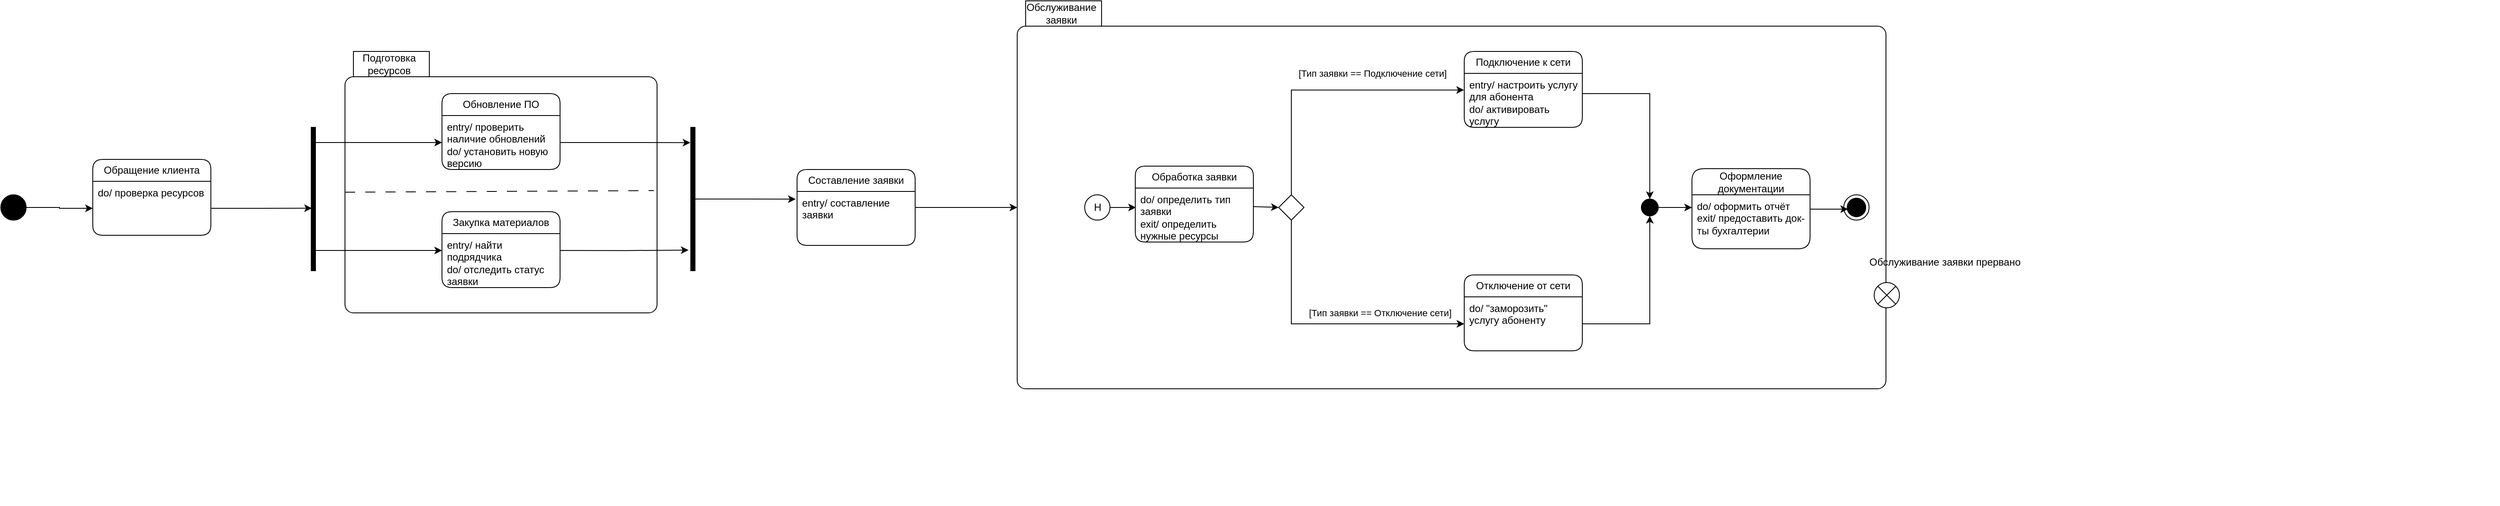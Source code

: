 <mxfile version="26.2.13" pages="2">
  <diagram name="Обслуживание" id="Cx_KuvmdFKSwc8TqTTQT">
    <mxGraphModel dx="6000" dy="1347" grid="0" gridSize="10" guides="1" tooltips="1" connect="1" arrows="1" fold="1" page="1" pageScale="1" pageWidth="3300" pageHeight="4681" math="0" shadow="0">
      <root>
        <mxCell id="0" />
        <mxCell id="1" parent="0" />
        <mxCell id="3_vZ5RSwjk4oFl8BIVlI-1" value="Обслуживание заявки" style="shape=folder;align=center;verticalAlign=middle;fontStyle=0;tabWidth=100;tabHeight=30;tabPosition=left;html=1;boundedLbl=1;labelInHeader=1;rounded=1;absoluteArcSize=1;arcSize=10;whiteSpace=wrap;" parent="1" vertex="1">
          <mxGeometry x="271" y="351" width="1030" height="460" as="geometry" />
        </mxCell>
        <mxCell id="3_vZ5RSwjk4oFl8BIVlI-2" style="edgeStyle=orthogonalEdgeStyle;rounded=0;orthogonalLoop=1;jettySize=auto;html=1;entryX=-0.002;entryY=0.308;entryDx=0;entryDy=0;entryPerimeter=0;" parent="1" source="3_vZ5RSwjk4oFl8BIVlI-6" target="3_vZ5RSwjk4oFl8BIVlI-10" edge="1">
          <mxGeometry relative="1" as="geometry">
            <Array as="points" />
          </mxGeometry>
        </mxCell>
        <mxCell id="3_vZ5RSwjk4oFl8BIVlI-3" value="[Тип заявки == Отключение сети]" style="edgeLabel;html=1;align=center;verticalAlign=middle;resizable=0;points=[];" parent="3_vZ5RSwjk4oFl8BIVlI-2" vertex="1" connectable="0">
          <mxGeometry x="-0.629" relative="1" as="geometry">
            <mxPoint x="105" y="201" as="offset" />
          </mxGeometry>
        </mxCell>
        <mxCell id="3_vZ5RSwjk4oFl8BIVlI-4" style="edgeStyle=orthogonalEdgeStyle;rounded=0;orthogonalLoop=1;jettySize=auto;html=1;entryX=0;entryY=0.5;entryDx=0;entryDy=0;" parent="1" source="3_vZ5RSwjk4oFl8BIVlI-6" target="3_vZ5RSwjk4oFl8BIVlI-12" edge="1">
          <mxGeometry relative="1" as="geometry" />
        </mxCell>
        <mxCell id="3_vZ5RSwjk4oFl8BIVlI-5" value="[Тип заявки == Подключение сети]" style="edgeLabel;html=1;align=center;verticalAlign=middle;resizable=0;points=[];" parent="3_vZ5RSwjk4oFl8BIVlI-4" vertex="1" connectable="0">
          <mxGeometry x="0.395" y="-2" relative="1" as="geometry">
            <mxPoint x="-10" y="-299" as="offset" />
          </mxGeometry>
        </mxCell>
        <mxCell id="3_vZ5RSwjk4oFl8BIVlI-6" value="" style="rhombus;" parent="1" vertex="1">
          <mxGeometry x="581" y="581" width="30" height="30" as="geometry" />
        </mxCell>
        <mxCell id="3_vZ5RSwjk4oFl8BIVlI-7" value="Обработка заявки" style="swimlane;fontStyle=0;childLayout=stackLayout;horizontal=1;startSize=26;fillColor=none;horizontalStack=0;resizeParent=1;resizeParentMax=0;resizeLast=0;collapsible=1;marginBottom=0;whiteSpace=wrap;html=1;rounded=1;" parent="1" vertex="1">
          <mxGeometry x="411" y="547" width="140" height="90" as="geometry">
            <mxRectangle x="610" y="456" width="150" height="30" as="alternateBounds" />
          </mxGeometry>
        </mxCell>
        <mxCell id="3_vZ5RSwjk4oFl8BIVlI-8" value="do/ определить тип заявки&lt;div&gt;exit/ определить нужные ресурсы&lt;/div&gt;" style="text;strokeColor=none;fillColor=none;align=left;verticalAlign=top;spacingLeft=4;spacingRight=4;overflow=hidden;rotatable=0;points=[[0,0.5],[1,0.5]];portConstraint=eastwest;whiteSpace=wrap;html=1;" parent="3_vZ5RSwjk4oFl8BIVlI-7" vertex="1">
          <mxGeometry y="26" width="140" height="64" as="geometry" />
        </mxCell>
        <mxCell id="3_vZ5RSwjk4oFl8BIVlI-9" value="Подключение к сети" style="swimlane;fontStyle=0;childLayout=stackLayout;horizontal=1;startSize=26;fillColor=none;horizontalStack=0;resizeParent=1;resizeParentMax=0;resizeLast=0;collapsible=1;marginBottom=0;whiteSpace=wrap;html=1;rounded=1;" parent="1" vertex="1">
          <mxGeometry x="801" y="411" width="140" height="90" as="geometry" />
        </mxCell>
        <mxCell id="3_vZ5RSwjk4oFl8BIVlI-10" value="&lt;div&gt;entry/ настроить услугу для абонента&lt;/div&gt;do/ активировать услугу" style="text;strokeColor=none;fillColor=none;align=left;verticalAlign=top;spacingLeft=4;spacingRight=4;overflow=hidden;rotatable=0;points=[[0,0.5],[1,0.5]];portConstraint=eastwest;whiteSpace=wrap;html=1;" parent="3_vZ5RSwjk4oFl8BIVlI-9" vertex="1">
          <mxGeometry y="26" width="140" height="64" as="geometry" />
        </mxCell>
        <mxCell id="3_vZ5RSwjk4oFl8BIVlI-11" value="Отключение от сети" style="swimlane;fontStyle=0;childLayout=stackLayout;horizontal=1;startSize=26;fillColor=none;horizontalStack=0;resizeParent=1;resizeParentMax=0;resizeLast=0;collapsible=1;marginBottom=0;whiteSpace=wrap;html=1;rounded=1;" parent="1" vertex="1">
          <mxGeometry x="801" y="676" width="140" height="90" as="geometry" />
        </mxCell>
        <mxCell id="3_vZ5RSwjk4oFl8BIVlI-12" value="&lt;div&gt;&lt;span style=&quot;background-color: initial;&quot;&gt;do/ &quot;заморозить&quot; услугу абоненту&lt;/span&gt;&lt;/div&gt;" style="text;strokeColor=none;fillColor=none;align=left;verticalAlign=top;spacingLeft=4;spacingRight=4;overflow=hidden;rotatable=0;points=[[0,0.5],[1,0.5]];portConstraint=eastwest;whiteSpace=wrap;html=1;" parent="3_vZ5RSwjk4oFl8BIVlI-11" vertex="1">
          <mxGeometry y="26" width="140" height="64" as="geometry" />
        </mxCell>
        <mxCell id="HS6Sisd4CZpcxbGxbj4c-3" style="edgeStyle=orthogonalEdgeStyle;rounded=0;orthogonalLoop=1;jettySize=auto;html=1;entryX=0;entryY=0.5;entryDx=0;entryDy=0;" parent="1" source="3_vZ5RSwjk4oFl8BIVlI-14" target="HS6Sisd4CZpcxbGxbj4c-2" edge="1">
          <mxGeometry relative="1" as="geometry" />
        </mxCell>
        <mxCell id="3_vZ5RSwjk4oFl8BIVlI-14" value="" style="ellipse;fillColor=strokeColor;html=1;" parent="1" vertex="1">
          <mxGeometry x="-934" y="581" width="30" height="30" as="geometry" />
        </mxCell>
        <mxCell id="3_vZ5RSwjk4oFl8BIVlI-15" value="" style="edgeStyle=orthogonalEdgeStyle;rounded=0;orthogonalLoop=1;jettySize=auto;html=1;" parent="1" source="3_vZ5RSwjk4oFl8BIVlI-16" target="3_vZ5RSwjk4oFl8BIVlI-19" edge="1">
          <mxGeometry relative="1" as="geometry">
            <Array as="points">
              <mxPoint x="1071" y="596" />
              <mxPoint x="1071" y="596" />
            </Array>
          </mxGeometry>
        </mxCell>
        <mxCell id="3_vZ5RSwjk4oFl8BIVlI-16" value="" style="ellipse;fillColor=strokeColor;html=1;" parent="1" vertex="1">
          <mxGeometry x="1011" y="586" width="20" height="20" as="geometry" />
        </mxCell>
        <mxCell id="3_vZ5RSwjk4oFl8BIVlI-17" style="edgeStyle=orthogonalEdgeStyle;rounded=0;orthogonalLoop=1;jettySize=auto;html=1;entryX=0.5;entryY=0;entryDx=0;entryDy=0;exitX=1;exitY=0.5;exitDx=0;exitDy=0;" parent="1" source="3_vZ5RSwjk4oFl8BIVlI-10" target="3_vZ5RSwjk4oFl8BIVlI-16" edge="1">
          <mxGeometry relative="1" as="geometry">
            <Array as="points">
              <mxPoint x="941" y="461" />
              <mxPoint x="1021" y="461" />
            </Array>
          </mxGeometry>
        </mxCell>
        <mxCell id="3_vZ5RSwjk4oFl8BIVlI-18" value="Оформление документации" style="swimlane;fontStyle=0;childLayout=stackLayout;horizontal=1;startSize=31;fillColor=none;horizontalStack=0;resizeParent=1;resizeParentMax=0;resizeLast=0;collapsible=1;marginBottom=0;whiteSpace=wrap;html=1;rounded=1;" parent="1" vertex="1">
          <mxGeometry x="1071" y="550" width="140" height="95" as="geometry" />
        </mxCell>
        <mxCell id="3_vZ5RSwjk4oFl8BIVlI-19" value="do/ оформить отчёт&lt;div&gt;exit/ предоставить док-ты бухгалтерии&lt;/div&gt;" style="text;strokeColor=none;fillColor=none;align=left;verticalAlign=top;spacingLeft=4;spacingRight=4;overflow=hidden;rotatable=0;points=[[0,0.5],[1,0.5]];portConstraint=eastwest;whiteSpace=wrap;html=1;" parent="3_vZ5RSwjk4oFl8BIVlI-18" vertex="1">
          <mxGeometry y="31" width="140" height="64" as="geometry" />
        </mxCell>
        <mxCell id="3_vZ5RSwjk4oFl8BIVlI-20" value="" style="ellipse;html=1;shape=endState;fillColor=strokeColor;" parent="1" vertex="1">
          <mxGeometry x="1251" y="581" width="30" height="30" as="geometry" />
        </mxCell>
        <mxCell id="3_vZ5RSwjk4oFl8BIVlI-21" value="" style="group" parent="1" vertex="1" connectable="0">
          <mxGeometry x="1503" y="511" width="525" height="438" as="geometry" />
        </mxCell>
        <mxCell id="3_vZ5RSwjk4oFl8BIVlI-34" value="&lt;span style=&quot;text-wrap: nowrap;&quot;&gt;Обслуживание заявки прервано&lt;/span&gt;" style="text;html=1;align=center;verticalAlign=middle;whiteSpace=wrap;rounded=0;" parent="3_vZ5RSwjk4oFl8BIVlI-21" vertex="1">
          <mxGeometry x="-162" y="135" width="60" height="30" as="geometry" />
        </mxCell>
        <mxCell id="3_vZ5RSwjk4oFl8BIVlI-37" value="" style="shape=sumEllipse;perimeter=ellipsePerimeter;html=1;backgroundOutline=1;" parent="1" vertex="1">
          <mxGeometry x="1287" y="685" width="30" height="30" as="geometry" />
        </mxCell>
        <mxCell id="3_vZ5RSwjk4oFl8BIVlI-38" value="" style="edgeStyle=orthogonalEdgeStyle;rounded=0;orthogonalLoop=1;jettySize=auto;html=1;" parent="1" target="3_vZ5RSwjk4oFl8BIVlI-6" edge="1">
          <mxGeometry relative="1" as="geometry">
            <mxPoint x="551" y="595.059" as="sourcePoint" />
          </mxGeometry>
        </mxCell>
        <mxCell id="3_vZ5RSwjk4oFl8BIVlI-40" value="H" style="ellipse;html=1;" parent="1" vertex="1">
          <mxGeometry x="351" y="581" width="30" height="30" as="geometry" />
        </mxCell>
        <mxCell id="3_vZ5RSwjk4oFl8BIVlI-41" style="edgeStyle=orthogonalEdgeStyle;rounded=0;orthogonalLoop=1;jettySize=auto;html=1;exitX=1;exitY=0.5;exitDx=0;exitDy=0;entryX=0.169;entryY=0.568;entryDx=0;entryDy=0;entryPerimeter=0;" parent="1" source="3_vZ5RSwjk4oFl8BIVlI-19" target="3_vZ5RSwjk4oFl8BIVlI-20" edge="1">
          <mxGeometry relative="1" as="geometry">
            <Array as="points">
              <mxPoint x="1211" y="598" />
            </Array>
          </mxGeometry>
        </mxCell>
        <mxCell id="3_vZ5RSwjk4oFl8BIVlI-42" style="edgeStyle=orthogonalEdgeStyle;rounded=0;orthogonalLoop=1;jettySize=auto;html=1;exitX=1;exitY=0.5;exitDx=0;exitDy=0;entryX=0.005;entryY=0.344;entryDx=0;entryDy=0;entryPerimeter=0;" parent="1" source="3_vZ5RSwjk4oFl8BIVlI-40" target="3_vZ5RSwjk4oFl8BIVlI-8" edge="1">
          <mxGeometry relative="1" as="geometry" />
        </mxCell>
        <mxCell id="3_vZ5RSwjk4oFl8BIVlI-43" style="edgeStyle=orthogonalEdgeStyle;rounded=0;orthogonalLoop=1;jettySize=auto;html=1;exitX=1;exitY=0.5;exitDx=0;exitDy=0;entryX=0.5;entryY=1;entryDx=0;entryDy=0;" parent="1" source="3_vZ5RSwjk4oFl8BIVlI-12" target="3_vZ5RSwjk4oFl8BIVlI-16" edge="1">
          <mxGeometry relative="1" as="geometry" />
        </mxCell>
        <mxCell id="HS6Sisd4CZpcxbGxbj4c-1" value="Обращение клиента" style="swimlane;fontStyle=0;childLayout=stackLayout;horizontal=1;startSize=26;fillColor=none;horizontalStack=0;resizeParent=1;resizeParentMax=0;resizeLast=0;collapsible=1;marginBottom=0;whiteSpace=wrap;html=1;rounded=1;" parent="1" vertex="1">
          <mxGeometry x="-825" y="539" width="140" height="90" as="geometry" />
        </mxCell>
        <mxCell id="HS6Sisd4CZpcxbGxbj4c-2" value="&lt;div&gt;&lt;span style=&quot;background-color: transparent; color: light-dark(rgb(0, 0, 0), rgb(255, 255, 255));&quot;&gt;do/ проверка ресурсов&lt;/span&gt;&lt;/div&gt;" style="text;strokeColor=none;fillColor=none;align=left;verticalAlign=top;spacingLeft=4;spacingRight=4;overflow=hidden;rotatable=0;points=[[0,0.5],[1,0.5]];portConstraint=eastwest;whiteSpace=wrap;html=1;" parent="HS6Sisd4CZpcxbGxbj4c-1" vertex="1">
          <mxGeometry y="26" width="140" height="64" as="geometry" />
        </mxCell>
        <mxCell id="xUGLvEKLV2ICD1Qo0MuR-1" value="Подготовка&lt;div&gt;ресурсов&lt;/div&gt;" style="shape=folder;align=center;verticalAlign=middle;fontStyle=0;tabWidth=100;tabHeight=30;tabPosition=left;html=1;boundedLbl=1;labelInHeader=1;rounded=1;absoluteArcSize=1;arcSize=10;whiteSpace=wrap;" parent="1" vertex="1">
          <mxGeometry x="-526" y="411" width="370" height="310" as="geometry" />
        </mxCell>
        <mxCell id="xUGLvEKLV2ICD1Qo0MuR-2" value="Закупка материалов" style="swimlane;fontStyle=0;childLayout=stackLayout;horizontal=1;startSize=26;fillColor=none;horizontalStack=0;resizeParent=1;resizeParentMax=0;resizeLast=0;collapsible=1;marginBottom=0;whiteSpace=wrap;html=1;rounded=1;" parent="1" vertex="1">
          <mxGeometry x="-411" y="601" width="140" height="90" as="geometry" />
        </mxCell>
        <mxCell id="xUGLvEKLV2ICD1Qo0MuR-3" value="&lt;div&gt;entry/ найти подрядчика&lt;/div&gt;do/ отследить статус заявки" style="text;strokeColor=none;fillColor=none;align=left;verticalAlign=top;spacingLeft=4;spacingRight=4;overflow=hidden;rotatable=0;points=[[0,0.5],[1,0.5]];portConstraint=eastwest;whiteSpace=wrap;html=1;" parent="xUGLvEKLV2ICD1Qo0MuR-2" vertex="1">
          <mxGeometry y="26" width="140" height="64" as="geometry" />
        </mxCell>
        <mxCell id="xUGLvEKLV2ICD1Qo0MuR-4" value="Обновление ПО" style="swimlane;fontStyle=0;childLayout=stackLayout;horizontal=1;startSize=26;fillColor=none;horizontalStack=0;resizeParent=1;resizeParentMax=0;resizeLast=0;collapsible=1;marginBottom=0;whiteSpace=wrap;html=1;rounded=1;" parent="1" vertex="1">
          <mxGeometry x="-411" y="461" width="140" height="90" as="geometry" />
        </mxCell>
        <mxCell id="xUGLvEKLV2ICD1Qo0MuR-5" value="entry/ проверить наличие обновлений&lt;div&gt;do/ установить новую версию&lt;/div&gt;" style="text;strokeColor=none;fillColor=none;align=left;verticalAlign=top;spacingLeft=4;spacingRight=4;overflow=hidden;rotatable=0;points=[[0,0.5],[1,0.5]];portConstraint=eastwest;whiteSpace=wrap;html=1;" parent="xUGLvEKLV2ICD1Qo0MuR-4" vertex="1">
          <mxGeometry y="26" width="140" height="64" as="geometry" />
        </mxCell>
        <mxCell id="xUGLvEKLV2ICD1Qo0MuR-6" value="" style="endArrow=none;html=1;rounded=0;entryX=0.99;entryY=0.51;entryDx=0;entryDy=0;exitX=0;exitY=0;exitDx=0;exitDy=117.5;entryPerimeter=0;exitPerimeter=0;dashed=1;dashPattern=12 12;" parent="1" edge="1">
          <mxGeometry width="50" height="50" relative="1" as="geometry">
            <mxPoint x="-526" y="577.9" as="sourcePoint" />
            <mxPoint x="-159.7" y="576.0" as="targetPoint" />
          </mxGeometry>
        </mxCell>
        <mxCell id="xUGLvEKLV2ICD1Qo0MuR-7" style="edgeStyle=orthogonalEdgeStyle;rounded=0;orthogonalLoop=1;jettySize=auto;html=1;entryX=0;entryY=0.5;entryDx=0;entryDy=0;" parent="1" source="xUGLvEKLV2ICD1Qo0MuR-9" target="xUGLvEKLV2ICD1Qo0MuR-5" edge="1">
          <mxGeometry relative="1" as="geometry">
            <Array as="points">
              <mxPoint x="-526" y="519" />
              <mxPoint x="-526" y="519" />
            </Array>
          </mxGeometry>
        </mxCell>
        <mxCell id="xUGLvEKLV2ICD1Qo0MuR-8" style="edgeStyle=orthogonalEdgeStyle;rounded=0;orthogonalLoop=1;jettySize=auto;html=1;entryX=0;entryY=0.5;entryDx=0;entryDy=0;" parent="1" source="xUGLvEKLV2ICD1Qo0MuR-9" edge="1">
          <mxGeometry relative="1" as="geometry">
            <mxPoint x="-411" y="647.0" as="targetPoint" />
            <Array as="points">
              <mxPoint x="-516" y="647" />
              <mxPoint x="-516" y="647" />
            </Array>
          </mxGeometry>
        </mxCell>
        <mxCell id="xUGLvEKLV2ICD1Qo0MuR-9" value="" style="html=1;points=[];perimeter=orthogonalPerimeter;fillColor=strokeColor;" parent="1" vertex="1">
          <mxGeometry x="-566" y="501" width="5" height="170" as="geometry" />
        </mxCell>
        <mxCell id="xUGLvEKLV2ICD1Qo0MuR-10" value="" style="html=1;points=[];perimeter=orthogonalPerimeter;fillColor=strokeColor;" parent="1" vertex="1">
          <mxGeometry x="-116" y="501" width="5" height="170" as="geometry" />
        </mxCell>
        <mxCell id="xUGLvEKLV2ICD1Qo0MuR-11" style="edgeStyle=orthogonalEdgeStyle;rounded=0;orthogonalLoop=1;jettySize=auto;html=1;entryX=-0.109;entryY=0.107;entryDx=0;entryDy=0;entryPerimeter=0;" parent="1" source="xUGLvEKLV2ICD1Qo0MuR-5" target="xUGLvEKLV2ICD1Qo0MuR-10" edge="1">
          <mxGeometry relative="1" as="geometry" />
        </mxCell>
        <mxCell id="xUGLvEKLV2ICD1Qo0MuR-12" style="edgeStyle=orthogonalEdgeStyle;rounded=0;orthogonalLoop=1;jettySize=auto;html=1;entryX=-0.545;entryY=0.856;entryDx=0;entryDy=0;entryPerimeter=0;" parent="1" target="xUGLvEKLV2ICD1Qo0MuR-10" edge="1">
          <mxGeometry relative="1" as="geometry">
            <mxPoint x="-271" y="647.053" as="sourcePoint" />
            <Array as="points">
              <mxPoint x="-193" y="647" />
            </Array>
          </mxGeometry>
        </mxCell>
        <mxCell id="xUGLvEKLV2ICD1Qo0MuR-13" style="edgeStyle=orthogonalEdgeStyle;rounded=0;orthogonalLoop=1;jettySize=auto;html=1;exitX=1;exitY=0.5;exitDx=0;exitDy=0;entryX=0.155;entryY=0.564;entryDx=0;entryDy=0;entryPerimeter=0;" parent="1" source="HS6Sisd4CZpcxbGxbj4c-2" target="xUGLvEKLV2ICD1Qo0MuR-9" edge="1">
          <mxGeometry relative="1" as="geometry" />
        </mxCell>
        <mxCell id="VItcKk74ieylQDbTovLz-1" value="Составление заявки" style="swimlane;fontStyle=0;childLayout=stackLayout;horizontal=1;startSize=26;fillColor=none;horizontalStack=0;resizeParent=1;resizeParentMax=0;resizeLast=0;collapsible=1;marginBottom=0;whiteSpace=wrap;html=1;rounded=1;" vertex="1" parent="1">
          <mxGeometry x="10" y="551" width="140" height="90" as="geometry" />
        </mxCell>
        <mxCell id="VItcKk74ieylQDbTovLz-2" value="&lt;div&gt;&lt;span style=&quot;background-color: transparent; color: light-dark(rgb(0, 0, 0), rgb(255, 255, 255));&quot;&gt;entry/ составление заявки&lt;/span&gt;&lt;/div&gt;" style="text;strokeColor=none;fillColor=none;align=left;verticalAlign=top;spacingLeft=4;spacingRight=4;overflow=hidden;rotatable=0;points=[[0,0.5],[1,0.5]];portConstraint=eastwest;whiteSpace=wrap;html=1;" vertex="1" parent="VItcKk74ieylQDbTovLz-1">
          <mxGeometry y="26" width="140" height="64" as="geometry" />
        </mxCell>
        <mxCell id="VItcKk74ieylQDbTovLz-3" style="edgeStyle=orthogonalEdgeStyle;rounded=0;orthogonalLoop=1;jettySize=auto;html=1;entryX=0;entryY=0;entryDx=0;entryDy=245;entryPerimeter=0;" edge="1" parent="1" source="VItcKk74ieylQDbTovLz-1" target="3_vZ5RSwjk4oFl8BIVlI-1">
          <mxGeometry relative="1" as="geometry" />
        </mxCell>
        <mxCell id="VItcKk74ieylQDbTovLz-4" style="edgeStyle=orthogonalEdgeStyle;rounded=0;orthogonalLoop=1;jettySize=auto;html=1;entryX=-0.012;entryY=0.143;entryDx=0;entryDy=0;entryPerimeter=0;" edge="1" parent="1" source="xUGLvEKLV2ICD1Qo0MuR-10" target="VItcKk74ieylQDbTovLz-2">
          <mxGeometry relative="1" as="geometry" />
        </mxCell>
      </root>
    </mxGraphModel>
  </diagram>
  <diagram id="DyGYh05fFmxFakDT9QLJ" name="запрос на подключение ">
    <mxGraphModel dx="2285" dy="1140" grid="0" gridSize="10" guides="1" tooltips="1" connect="1" arrows="1" fold="1" page="1" pageScale="1" pageWidth="3300" pageHeight="4681" math="0" shadow="0">
      <root>
        <mxCell id="0" />
        <mxCell id="1" parent="0" />
        <mxCell id="G_K5itEXuv4odxjI9YQ4-1" value="Обработка заявки" style="shape=folder;align=center;verticalAlign=middle;fontStyle=0;tabWidth=100;tabHeight=30;tabPosition=left;html=1;boundedLbl=1;labelInHeader=1;rounded=1;absoluteArcSize=1;arcSize=10;whiteSpace=wrap;" parent="1" vertex="1">
          <mxGeometry x="493" y="363" width="250" height="355" as="geometry" />
        </mxCell>
        <mxCell id="G_K5itEXuv4odxjI9YQ4-2" value="Регистрация аккаунта" style="swimlane;fontStyle=0;childLayout=stackLayout;horizontal=1;startSize=26;fillColor=none;horizontalStack=0;resizeParent=1;resizeParentMax=0;resizeLast=0;collapsible=1;marginBottom=0;whiteSpace=wrap;html=1;rounded=1;" parent="1" vertex="1">
          <mxGeometry x="548" y="573" width="140" height="90" as="geometry" />
        </mxCell>
        <mxCell id="G_K5itEXuv4odxjI9YQ4-3" value="entry/ узнать данные клиента&lt;div&gt;do/ создать учётную запись&lt;/div&gt;" style="text;strokeColor=none;fillColor=none;align=left;verticalAlign=top;spacingLeft=4;spacingRight=4;overflow=hidden;rotatable=0;points=[[0,0.5],[1,0.5]];portConstraint=eastwest;whiteSpace=wrap;html=1;" parent="G_K5itEXuv4odxjI9YQ4-2" vertex="1">
          <mxGeometry y="26" width="140" height="64" as="geometry" />
        </mxCell>
        <mxCell id="G_K5itEXuv4odxjI9YQ4-4" value="&lt;div&gt;Выбор тарифного плана&lt;/div&gt;" style="swimlane;fontStyle=0;childLayout=stackLayout;horizontal=1;startSize=30;fillColor=none;horizontalStack=0;resizeParent=1;resizeParentMax=0;resizeLast=0;collapsible=1;marginBottom=0;whiteSpace=wrap;html=1;rounded=1;" parent="1" vertex="1">
          <mxGeometry x="548" y="433" width="140" height="110" as="geometry" />
        </mxCell>
        <mxCell id="G_K5itEXuv4odxjI9YQ4-5" value="entry/ выяснить потребности клиента&lt;div&gt;do/ выбрать тариф подходящий клиенту&lt;br&gt;&lt;div&gt;&lt;br&gt;&lt;/div&gt;&lt;/div&gt;" style="text;strokeColor=none;fillColor=none;align=left;verticalAlign=top;spacingLeft=4;spacingRight=4;overflow=hidden;rotatable=0;points=[[0,0.5],[1,0.5]];portConstraint=eastwest;whiteSpace=wrap;html=1;" parent="G_K5itEXuv4odxjI9YQ4-4" vertex="1">
          <mxGeometry y="30" width="140" height="80" as="geometry" />
        </mxCell>
        <mxCell id="G_K5itEXuv4odxjI9YQ4-6" value="" style="endArrow=none;html=1;rounded=0;entryX=0.995;entryY=0.561;entryDx=0;entryDy=0;exitX=0;exitY=0;exitDx=0;exitDy=117.5;entryPerimeter=0;exitPerimeter=0;dashed=1;dashPattern=12 12;" parent="1" target="G_K5itEXuv4odxjI9YQ4-1" edge="1">
          <mxGeometry width="50" height="50" relative="1" as="geometry">
            <mxPoint x="493" y="563" as="sourcePoint" />
            <mxPoint x="733" y="563" as="targetPoint" />
          </mxGeometry>
        </mxCell>
        <mxCell id="G_K5itEXuv4odxjI9YQ4-7" style="edgeStyle=orthogonalEdgeStyle;rounded=0;orthogonalLoop=1;jettySize=auto;html=1;entryX=-0.005;entryY=0.314;entryDx=0;entryDy=0;entryPerimeter=0;exitX=0.65;exitY=0.104;exitDx=0;exitDy=0;exitPerimeter=0;" parent="1" source="G_K5itEXuv4odxjI9YQ4-9" target="G_K5itEXuv4odxjI9YQ4-5" edge="1">
          <mxGeometry relative="1" as="geometry">
            <Array as="points">
              <mxPoint x="441" y="488" />
            </Array>
            <mxPoint x="448.0" y="505" as="targetPoint" />
            <mxPoint x="448" y="493" as="sourcePoint" />
          </mxGeometry>
        </mxCell>
        <mxCell id="G_K5itEXuv4odxjI9YQ4-8" style="edgeStyle=orthogonalEdgeStyle;rounded=0;orthogonalLoop=1;jettySize=auto;html=1;" parent="1" source="G_K5itEXuv4odxjI9YQ4-9" edge="1">
          <mxGeometry relative="1" as="geometry">
            <mxPoint x="548" y="623" as="targetPoint" />
            <Array as="points">
              <mxPoint x="548" y="623" />
            </Array>
          </mxGeometry>
        </mxCell>
        <mxCell id="G_K5itEXuv4odxjI9YQ4-9" value="" style="html=1;points=[];perimeter=orthogonalPerimeter;fillColor=strokeColor;" parent="1" vertex="1">
          <mxGeometry x="438" y="473" width="5" height="170" as="geometry" />
        </mxCell>
        <mxCell id="G_K5itEXuv4odxjI9YQ4-10" value="" style="html=1;points=[];perimeter=orthogonalPerimeter;fillColor=strokeColor;" parent="1" vertex="1">
          <mxGeometry x="788" y="473" width="5" height="170" as="geometry" />
        </mxCell>
        <mxCell id="G_K5itEXuv4odxjI9YQ4-11" style="edgeStyle=orthogonalEdgeStyle;rounded=0;orthogonalLoop=1;jettySize=auto;html=1;exitX=1;exitY=0.5;exitDx=0;exitDy=0;entryX=-0.544;entryY=0.926;entryDx=0;entryDy=0;entryPerimeter=0;" parent="1" source="G_K5itEXuv4odxjI9YQ4-3" target="G_K5itEXuv4odxjI9YQ4-10" edge="1">
          <mxGeometry relative="1" as="geometry" />
        </mxCell>
        <mxCell id="G_K5itEXuv4odxjI9YQ4-12" style="edgeStyle=orthogonalEdgeStyle;rounded=0;orthogonalLoop=1;jettySize=auto;html=1;" parent="1" source="G_K5itEXuv4odxjI9YQ4-5" edge="1">
          <mxGeometry relative="1" as="geometry">
            <mxPoint x="788" y="503" as="targetPoint" />
            <Array as="points">
              <mxPoint x="788" y="503" />
            </Array>
          </mxGeometry>
        </mxCell>
        <mxCell id="G_K5itEXuv4odxjI9YQ4-15" style="edgeStyle=orthogonalEdgeStyle;rounded=0;orthogonalLoop=1;jettySize=auto;html=1;exitX=0;exitY=0;exitDx=810;exitDy=117.5;exitPerimeter=0;entryX=0;entryY=0.5;entryDx=0;entryDy=0;" parent="1" target="G_K5itEXuv4odxjI9YQ4-38" edge="1">
          <mxGeometry relative="1" as="geometry">
            <Array as="points">
              <mxPoint x="1498.05" y="548.5" />
            </Array>
            <mxPoint x="1498.05" y="554" as="sourcePoint" />
          </mxGeometry>
        </mxCell>
        <mxCell id="G_K5itEXuv4odxjI9YQ4-16" value="Заключение сделки" style="shape=folder;align=center;verticalAlign=middle;fontStyle=0;tabWidth=100;tabHeight=30;tabPosition=left;html=1;boundedLbl=1;labelInHeader=1;rounded=1;absoluteArcSize=1;arcSize=10;whiteSpace=wrap;" parent="1" vertex="1">
          <mxGeometry x="878" y="438" width="620" height="205" as="geometry" />
        </mxCell>
        <mxCell id="G_K5itEXuv4odxjI9YQ4-17" style="edgeStyle=orthogonalEdgeStyle;rounded=0;orthogonalLoop=1;jettySize=auto;html=1;entryX=0;entryY=0;entryDx=0;entryDy=117.5;entryPerimeter=0;" parent="1" source="G_K5itEXuv4odxjI9YQ4-10" target="G_K5itEXuv4odxjI9YQ4-16" edge="1">
          <mxGeometry relative="1" as="geometry">
            <Array as="points">
              <mxPoint x="836" y="556" />
            </Array>
          </mxGeometry>
        </mxCell>
        <mxCell id="G_K5itEXuv4odxjI9YQ4-18" value="&lt;div&gt;Определение&lt;/div&gt;&lt;div&gt;размера оплаты&lt;span style=&quot;color: rgba(0, 0, 0, 0); font-family: monospace; font-size: 0px; text-align: start; text-wrap: nowrap; background-color: initial;&quot;&gt;%3CmxGraphModel%3E%3Croot%3E%3CmxCell%20id%3D%220%22%2F%3E%3CmxCell%20id%3D%221%22%20parent%3D%220%22%2F%3E%3CmxCell%20id%3D%222%22%20value%3D%22%26lt%3Bdiv%26gt%3B%D0%92%D1%8B%D0%B1%D0%BE%D1%80%20%D1%82%D0%B0%D1%80%D0%B8%D1%84%D0%BD%D0%BE%D0%B3%D0%BE%20%D0%BF%D0%BB%D0%B0%D0%BD%D0%B0%26lt%3B%2Fdiv%26gt%3B%22%20style%3D%22swimlane%3BfontStyle%3D0%3BchildLayout%3DstackLayout%3Bhorizontal%3D1%3BstartSize%3D30%3BfillColor%3Dnone%3BhorizontalStack%3D0%3BresizeParent%3D1%3BresizeParentMax%3D0%3BresizeLast%3D0%3Bcollapsible%3D1%3BmarginBottom%3D0%3BwhiteSpace%3Dwrap%3Bhtml%3D1%3Brounded%3D1%3B%22%20vertex%3D%221%22%20parent%3D%221%22%3E%3CmxGeometry%20x%3D%22650%22%20y%3D%22300%22%20width%3D%22140%22%20height%3D%2294%22%20as%3D%22geometry%22%2F%3E%3C%2FmxCell%3E%3CmxCell%20id%3D%223%22%20value%3D%22do%2F%20%D0%B2%D0%B2%D0%B5%D1%81%D1%82%D0%B8%20%D0%B4%D0%B0%D0%BD%D0%BD%D1%8B%D0%B5%20%D0%BA%D0%BB%D0%B8%D0%B5%D0%BD%D1%82%D0%B0%26lt%3Bdiv%26gt%3Bexit%2F%20%D1%81%D0%BE%D0%B7%D0%B4%D0%B0%D1%82%D1%8C%20%D1%83%D1%87%D1%91%D1%82%D0%BD%D1%83%D1%8E%20%D0%B7%D0%B0%D0%BF%D0%B8%D1%81%D1%8C%26lt%3B%2Fdiv%26gt%3B%22%20style%3D%22text%3BstrokeColor%3Dnone%3BfillColor%3Dnone%3Balign%3Dleft%3BverticalAlign%3Dtop%3BspacingLeft%3D4%3BspacingRight%3D4%3Boverflow%3Dhidden%3Brotatable%3D0%3Bpoints%3D%5B%5B0%2C0.5%5D%2C%5B1%2C0.5%5D%5D%3BportConstraint%3Deastwest%3BwhiteSpace%3Dwrap%3Bhtml%3D1%3B%22%20vertex%3D%221%22%20parent%3D%222%22%3E%3CmxGeometry%20y%3D%2230%22%20width%3D%22140%22%20height%3D%2264%22%20as%3D%22geometry%22%2F%3E%3C%2FmxCell%3E%3C%2Froot%3E%3C%2FmxGraphModel%3E&lt;/span&gt;&lt;span style=&quot;color: rgba(0, 0, 0, 0); font-family: monospace; font-size: 0px; text-align: start; text-wrap: nowrap; background-color: initial;&quot;&gt;%3CmxGraphModel%3E%3Croot%3E%3CmxCell%20id%3D%220%22%2F%3E%3CmxCell%20id%3D%221%22%20parent%3D%220%22%2F%3E%3CmxCell%20id%3D%222%22%20value%3D%22%26lt%3Bdiv%26gt%3B%D0%92%D1%8B%D0%B1%D0%BE%D1%80%20%D1%82%D0%B0%D1%80%D0%B8%D1%84%D0%BD%D0%BE%D0%B3%D0%BE%20%D0%BF%D0%BB%D0%B0%D0%BD%D0%B0%26lt%3B%2Fdiv%26gt%3B%22%20style%3D%22swimlane%3BfontStyle%3D0%3BchildLayout%3DstackLayout%3Bhorizontal%3D1%3BstartSize%3D30%3BfillColor%3Dnone%3BhorizontalStack%3D0%3BresizeParent%3D1%3BresizeParentMax%3D0%3BresizeLast%3D0%3Bcollapsible%3D1%3BmarginBottom%3D0%3BwhiteSpace%3Dwrap%3Bhtml%3D1%3Brounded%3D1%3B%22%20vertex%3D%221%22%20parent%3D%221%22%3E%3CmxGeometry%20x%3D%22650%22%20y%3D%22300%22%20width%3D%22140%22%20height%3D%2294%22%20as%3D%22geometry%22%2F%3E%3C%2FmxCell%3E%3CmxCell%20id%3D%223%22%20value%3D%22do%2F%20%D0%B2%D0%B2%D0%B5%D1%81%D1%82%D0%B8%20%D0%B4%D0%B0%D0%BD%D0%BD%D1%8B%D0%B5%20%D0%BA%D0%BB%D0%B8%D0%B5%D0%BD%D1%82%D0%B0%26lt%3Bdiv%26gt%3Bexit%2F%20%D1%81%D0%BE%D0%B7%D0%B4%D0%B0%D1%82%D1%8C%20%D1%83%D1%87%D1%91%D1%82%D0%BD%D1%83%D1%8E%20%D0%B7%D0%B0%D0%BF%D0%B8%D1%81%D1%8C%26lt%3B%2Fdiv%26gt%3B%22%20style%3D%22text%3BstrokeColor%3Dnone%3BfillColor%3Dnone%3Balign%3Dleft%3BverticalAlign%3Dtop%3BspacingLeft%3D4%3BspacingRight%3D4%3Boverflow%3Dhidden%3Brotatable%3D0%3Bpoints%3D%5B%5B0%2C0.5%5D%2C%5B1%2C0.5%5D%5D%3BportConstraint%3Deastwest%3BwhiteSpace%3Dwrap%3Bhtml%3D1%3B%22%20vertex%3D%221%22%20parent%3D%222%22%3E%3CmxGeometry%20y%3D%2230%22%20width%3D%22140%22%20height%3D%2264%22%20as%3D%22geometry%22%2F%3E%3C%2FmxCell%3E%3C%2Froot%3E%3C%2FmxGraphModel%3E&lt;/span&gt;&lt;/div&gt;" style="swimlane;fontStyle=0;childLayout=stackLayout;horizontal=1;startSize=30;fillColor=none;horizontalStack=0;resizeParent=1;resizeParentMax=0;resizeLast=0;collapsible=1;marginBottom=0;whiteSpace=wrap;html=1;rounded=1;" parent="1" vertex="1">
          <mxGeometry x="1028" y="503" width="140" height="94" as="geometry" />
        </mxCell>
        <mxCell id="G_K5itEXuv4odxjI9YQ4-19" value="do/ рассчитать стоимость за период&lt;div&gt;exit/ выбрать оптимальный план&lt;/div&gt;" style="text;strokeColor=none;fillColor=none;align=left;verticalAlign=top;spacingLeft=4;spacingRight=4;overflow=hidden;rotatable=0;points=[[0,0.5],[1,0.5]];portConstraint=eastwest;whiteSpace=wrap;html=1;" parent="G_K5itEXuv4odxjI9YQ4-18" vertex="1">
          <mxGeometry y="30" width="140" height="64" as="geometry" />
        </mxCell>
        <mxCell id="G_K5itEXuv4odxjI9YQ4-20" style="edgeStyle=orthogonalEdgeStyle;rounded=0;orthogonalLoop=1;jettySize=auto;html=1;entryX=0;entryY=0.5;entryDx=0;entryDy=0;" parent="1" source="G_K5itEXuv4odxjI9YQ4-21" target="G_K5itEXuv4odxjI9YQ4-43" edge="1">
          <mxGeometry relative="1" as="geometry" />
        </mxCell>
        <mxCell id="G_K5itEXuv4odxjI9YQ4-21" value="&lt;div&gt;Заключение договора&lt;/div&gt;" style="swimlane;fontStyle=0;childLayout=stackLayout;horizontal=1;startSize=30;fillColor=none;horizontalStack=0;resizeParent=1;resizeParentMax=0;resizeLast=0;collapsible=1;marginBottom=0;whiteSpace=wrap;html=1;rounded=1;" parent="1" vertex="1">
          <mxGeometry x="1268" y="503" width="140" height="94" as="geometry" />
        </mxCell>
        <mxCell id="G_K5itEXuv4odxjI9YQ4-22" value="&lt;div&gt;exit/ получить подпись клиента&lt;/div&gt;" style="text;strokeColor=none;fillColor=none;align=left;verticalAlign=top;spacingLeft=4;spacingRight=4;overflow=hidden;rotatable=0;points=[[0,0.5],[1,0.5]];portConstraint=eastwest;whiteSpace=wrap;html=1;" parent="G_K5itEXuv4odxjI9YQ4-21" vertex="1">
          <mxGeometry y="30" width="140" height="64" as="geometry" />
        </mxCell>
        <mxCell id="G_K5itEXuv4odxjI9YQ4-23" value="H" style="ellipse;html=1;" parent="1" vertex="1">
          <mxGeometry x="898" y="535" width="30" height="30" as="geometry" />
        </mxCell>
        <mxCell id="G_K5itEXuv4odxjI9YQ4-24" style="edgeStyle=orthogonalEdgeStyle;rounded=0;orthogonalLoop=1;jettySize=auto;html=1;entryX=-0.013;entryY=0.252;entryDx=0;entryDy=0;entryPerimeter=0;" parent="1" target="G_K5itEXuv4odxjI9YQ4-19" edge="1">
          <mxGeometry relative="1" as="geometry">
            <Array as="points">
              <mxPoint x="988" y="549" />
              <mxPoint x="988" y="549" />
            </Array>
            <mxPoint x="928.0" y="549.053" as="sourcePoint" />
          </mxGeometry>
        </mxCell>
        <mxCell id="G_K5itEXuv4odxjI9YQ4-25" style="edgeStyle=orthogonalEdgeStyle;rounded=0;orthogonalLoop=1;jettySize=auto;html=1;entryX=-0.019;entryY=0.219;entryDx=0;entryDy=0;entryPerimeter=0;" parent="1" source="G_K5itEXuv4odxjI9YQ4-19" target="G_K5itEXuv4odxjI9YQ4-22" edge="1">
          <mxGeometry relative="1" as="geometry">
            <Array as="points">
              <mxPoint x="1178" y="547" />
              <mxPoint x="1178" y="547" />
            </Array>
          </mxGeometry>
        </mxCell>
        <mxCell id="G_K5itEXuv4odxjI9YQ4-26" value="ежемесячный&amp;nbsp;&lt;div&gt;платёж&lt;div&gt;высчитан&lt;/div&gt;&lt;/div&gt;" style="edgeLabel;html=1;align=center;verticalAlign=middle;resizable=0;points=[];" parent="G_K5itEXuv4odxjI9YQ4-25" vertex="1" connectable="0">
          <mxGeometry x="0.215" y="1" relative="1" as="geometry">
            <mxPoint x="-9" y="-23" as="offset" />
          </mxGeometry>
        </mxCell>
        <mxCell id="G_K5itEXuv4odxjI9YQ4-27" style="edgeStyle=orthogonalEdgeStyle;rounded=0;orthogonalLoop=1;jettySize=auto;html=1;exitX=1;exitY=0.5;exitDx=0;exitDy=0;entryX=0;entryY=0.5;entryDx=0;entryDy=0;" parent="1" source="G_K5itEXuv4odxjI9YQ4-28" target="G_K5itEXuv4odxjI9YQ4-29" edge="1">
          <mxGeometry relative="1" as="geometry" />
        </mxCell>
        <mxCell id="G_K5itEXuv4odxjI9YQ4-28" value="" style="ellipse;fillColor=strokeColor;html=1;" parent="1" vertex="1">
          <mxGeometry x="78" y="543" width="30" height="30" as="geometry" />
        </mxCell>
        <mxCell id="G_K5itEXuv4odxjI9YQ4-29" value="&lt;div&gt;Привлечение клиента&lt;/div&gt;" style="swimlane;fontStyle=0;childLayout=stackLayout;horizontal=1;startSize=30;fillColor=none;horizontalStack=0;resizeParent=1;resizeParentMax=0;resizeLast=0;collapsible=1;marginBottom=0;whiteSpace=wrap;html=1;rounded=1;" parent="1" vertex="1">
          <mxGeometry x="158" y="511" width="140" height="94" as="geometry" />
        </mxCell>
        <mxCell id="G_K5itEXuv4odxjI9YQ4-30" value="do/ заинтересовать клиента&lt;div&gt;&lt;br&gt;&lt;/div&gt;" style="text;strokeColor=none;fillColor=none;align=left;verticalAlign=top;spacingLeft=4;spacingRight=4;overflow=hidden;rotatable=0;points=[[0,0.5],[1,0.5]];portConstraint=eastwest;whiteSpace=wrap;html=1;" parent="G_K5itEXuv4odxjI9YQ4-29" vertex="1">
          <mxGeometry y="30" width="140" height="64" as="geometry" />
        </mxCell>
        <mxCell id="G_K5itEXuv4odxjI9YQ4-31" style="edgeStyle=orthogonalEdgeStyle;rounded=0;orthogonalLoop=1;jettySize=auto;html=1;entryX=0.533;entryY=0.49;entryDx=0;entryDy=0;entryPerimeter=0;" parent="1" source="G_K5itEXuv4odxjI9YQ4-30" target="G_K5itEXuv4odxjI9YQ4-9" edge="1">
          <mxGeometry relative="1" as="geometry">
            <Array as="points">
              <mxPoint x="408" y="556" />
              <mxPoint x="408" y="556" />
            </Array>
          </mxGeometry>
        </mxCell>
        <mxCell id="G_K5itEXuv4odxjI9YQ4-34" style="edgeStyle=orthogonalEdgeStyle;rounded=0;orthogonalLoop=1;jettySize=auto;html=1;exitX=0.5;exitY=0;exitDx=0;exitDy=0;entryX=0;entryY=0.5;entryDx=0;entryDy=0;" parent="1" source="G_K5itEXuv4odxjI9YQ4-38" target="G_K5itEXuv4odxjI9YQ4-41" edge="1">
          <mxGeometry relative="1" as="geometry" />
        </mxCell>
        <mxCell id="G_K5itEXuv4odxjI9YQ4-35" value="[Баланс на счёте &amp;gt; 0]" style="edgeLabel;html=1;align=center;verticalAlign=middle;resizable=0;points=[];" parent="G_K5itEXuv4odxjI9YQ4-34" vertex="1" connectable="0">
          <mxGeometry x="0.484" y="-2" relative="1" as="geometry">
            <mxPoint x="-24" y="-12" as="offset" />
          </mxGeometry>
        </mxCell>
        <mxCell id="G_K5itEXuv4odxjI9YQ4-36" style="edgeStyle=orthogonalEdgeStyle;rounded=0;orthogonalLoop=1;jettySize=auto;html=1;exitX=1;exitY=0.5;exitDx=0;exitDy=0;entryX=0.5;entryY=0;entryDx=0;entryDy=0;" parent="1" source="G_K5itEXuv4odxjI9YQ4-38" target="G_K5itEXuv4odxjI9YQ4-39" edge="1">
          <mxGeometry relative="1" as="geometry" />
        </mxCell>
        <mxCell id="G_K5itEXuv4odxjI9YQ4-37" value="[else]" style="edgeLabel;html=1;align=center;verticalAlign=middle;resizable=0;points=[];" parent="G_K5itEXuv4odxjI9YQ4-36" vertex="1" connectable="0">
          <mxGeometry x="-0.341" y="-1" relative="1" as="geometry">
            <mxPoint x="-3" y="-10" as="offset" />
          </mxGeometry>
        </mxCell>
        <mxCell id="G_K5itEXuv4odxjI9YQ4-38" value="" style="rhombus;" parent="1" vertex="1">
          <mxGeometry x="1558.05" y="533.5" width="30" height="30" as="geometry" />
        </mxCell>
        <mxCell id="G_K5itEXuv4odxjI9YQ4-39" value="Ожидание оплаты" style="swimlane;fontStyle=0;childLayout=stackLayout;horizontal=1;startSize=30;fillColor=none;horizontalStack=0;resizeParent=1;resizeParentMax=0;resizeLast=0;collapsible=1;marginBottom=0;whiteSpace=wrap;html=1;rounded=1;" parent="1" vertex="1">
          <mxGeometry x="1658.05" y="571.5" width="140" height="94" as="geometry" />
        </mxCell>
        <mxCell id="G_K5itEXuv4odxjI9YQ4-40" value="do/ уведомить клиента" style="text;strokeColor=none;fillColor=none;align=left;verticalAlign=top;spacingLeft=4;spacingRight=4;overflow=hidden;rotatable=0;points=[[0,0.5],[1,0.5]];portConstraint=eastwest;whiteSpace=wrap;html=1;" parent="G_K5itEXuv4odxjI9YQ4-39" vertex="1">
          <mxGeometry y="30" width="140" height="64" as="geometry" />
        </mxCell>
        <mxCell id="G_K5itEXuv4odxjI9YQ4-41" value="Настройка сети" style="swimlane;fontStyle=0;childLayout=stackLayout;horizontal=1;startSize=30;fillColor=none;horizontalStack=0;resizeParent=1;resizeParentMax=0;resizeLast=0;collapsible=1;marginBottom=0;whiteSpace=wrap;html=1;rounded=1;" parent="1" vertex="1">
          <mxGeometry x="1658.05" y="415.5" width="140" height="94" as="geometry" />
        </mxCell>
        <mxCell id="G_K5itEXuv4odxjI9YQ4-42" value="do/ настройка параметров под клиента" style="text;strokeColor=none;fillColor=none;align=left;verticalAlign=top;spacingLeft=4;spacingRight=4;overflow=hidden;rotatable=0;points=[[0,0.5],[1,0.5]];portConstraint=eastwest;whiteSpace=wrap;html=1;" parent="G_K5itEXuv4odxjI9YQ4-41" vertex="1">
          <mxGeometry y="30" width="140" height="64" as="geometry" />
        </mxCell>
        <mxCell id="G_K5itEXuv4odxjI9YQ4-43" value="" style="ellipse;html=1;shape=endState;fillColor=strokeColor;" parent="1" vertex="1">
          <mxGeometry x="1448" y="535" width="30" height="30" as="geometry" />
        </mxCell>
        <mxCell id="G_K5itEXuv4odxjI9YQ4-44" value="Активация сети" style="swimlane;fontStyle=0;childLayout=stackLayout;horizontal=1;startSize=30;fillColor=none;horizontalStack=0;resizeParent=1;resizeParentMax=0;resizeLast=0;collapsible=1;marginBottom=0;whiteSpace=wrap;html=1;rounded=1;" parent="1" vertex="1">
          <mxGeometry x="1858.05" y="415.5" width="140" height="94" as="geometry" />
        </mxCell>
        <mxCell id="G_K5itEXuv4odxjI9YQ4-45" value="exit/ подключить клиента" style="text;strokeColor=none;fillColor=none;align=left;verticalAlign=top;spacingLeft=4;spacingRight=4;overflow=hidden;rotatable=0;points=[[0,0.5],[1,0.5]];portConstraint=eastwest;whiteSpace=wrap;html=1;" parent="G_K5itEXuv4odxjI9YQ4-44" vertex="1">
          <mxGeometry y="30" width="140" height="64" as="geometry" />
        </mxCell>
        <mxCell id="G_K5itEXuv4odxjI9YQ4-46" value="" style="ellipse;html=1;shape=endState;fillColor=strokeColor;" parent="1" vertex="1">
          <mxGeometry x="2048.05" y="445.5" width="30" height="30" as="geometry" />
        </mxCell>
        <mxCell id="G_K5itEXuv4odxjI9YQ4-47" style="edgeStyle=orthogonalEdgeStyle;rounded=0;orthogonalLoop=1;jettySize=auto;html=1;exitX=1;exitY=0.5;exitDx=0;exitDy=0;entryX=0;entryY=0.5;entryDx=0;entryDy=0;" parent="1" source="G_K5itEXuv4odxjI9YQ4-45" target="G_K5itEXuv4odxjI9YQ4-46" edge="1">
          <mxGeometry relative="1" as="geometry">
            <Array as="points">
              <mxPoint x="1998.05" y="460.5" />
            </Array>
          </mxGeometry>
        </mxCell>
        <mxCell id="G_K5itEXuv4odxjI9YQ4-48" style="edgeStyle=orthogonalEdgeStyle;rounded=0;orthogonalLoop=1;jettySize=auto;html=1;exitX=1;exitY=0.5;exitDx=0;exitDy=0;entryX=0.013;entryY=0.259;entryDx=0;entryDy=0;entryPerimeter=0;" parent="1" source="G_K5itEXuv4odxjI9YQ4-42" target="G_K5itEXuv4odxjI9YQ4-45" edge="1">
          <mxGeometry relative="1" as="geometry">
            <Array as="points">
              <mxPoint x="1798.05" y="461.5" />
              <mxPoint x="1828.05" y="461.5" />
            </Array>
          </mxGeometry>
        </mxCell>
        <mxCell id="G_K5itEXuv4odxjI9YQ4-49" value="сеть&lt;div&gt;настроена&lt;/div&gt;" style="edgeLabel;html=1;align=center;verticalAlign=middle;resizable=0;points=[];" parent="G_K5itEXuv4odxjI9YQ4-48" vertex="1" connectable="0">
          <mxGeometry x="0.162" y="-2" relative="1" as="geometry">
            <mxPoint y="-27" as="offset" />
          </mxGeometry>
        </mxCell>
        <mxCell id="G_K5itEXuv4odxjI9YQ4-50" style="edgeStyle=orthogonalEdgeStyle;rounded=0;orthogonalLoop=1;jettySize=auto;html=1;exitX=0;exitY=0.5;exitDx=0;exitDy=0;entryX=0.5;entryY=1;entryDx=0;entryDy=0;" parent="1" source="G_K5itEXuv4odxjI9YQ4-40" target="G_K5itEXuv4odxjI9YQ4-38" edge="1">
          <mxGeometry relative="1" as="geometry" />
        </mxCell>
        <mxCell id="G_K5itEXuv4odxjI9YQ4-52" value="" style="shape=sumEllipse;perimeter=ellipsePerimeter;html=1;backgroundOutline=1;" parent="1" vertex="1">
          <mxGeometry x="1346" y="451" width="30" height="30" as="geometry" />
        </mxCell>
        <mxCell id="LsGdPUGLEReMPMNrim3z-1" value="Заключение сделки прервано" style="text;html=1;align=center;verticalAlign=middle;whiteSpace=wrap;rounded=0;" parent="1" vertex="1">
          <mxGeometry x="1284" y="415.5" width="154" height="30" as="geometry" />
        </mxCell>
      </root>
    </mxGraphModel>
  </diagram>
</mxfile>
